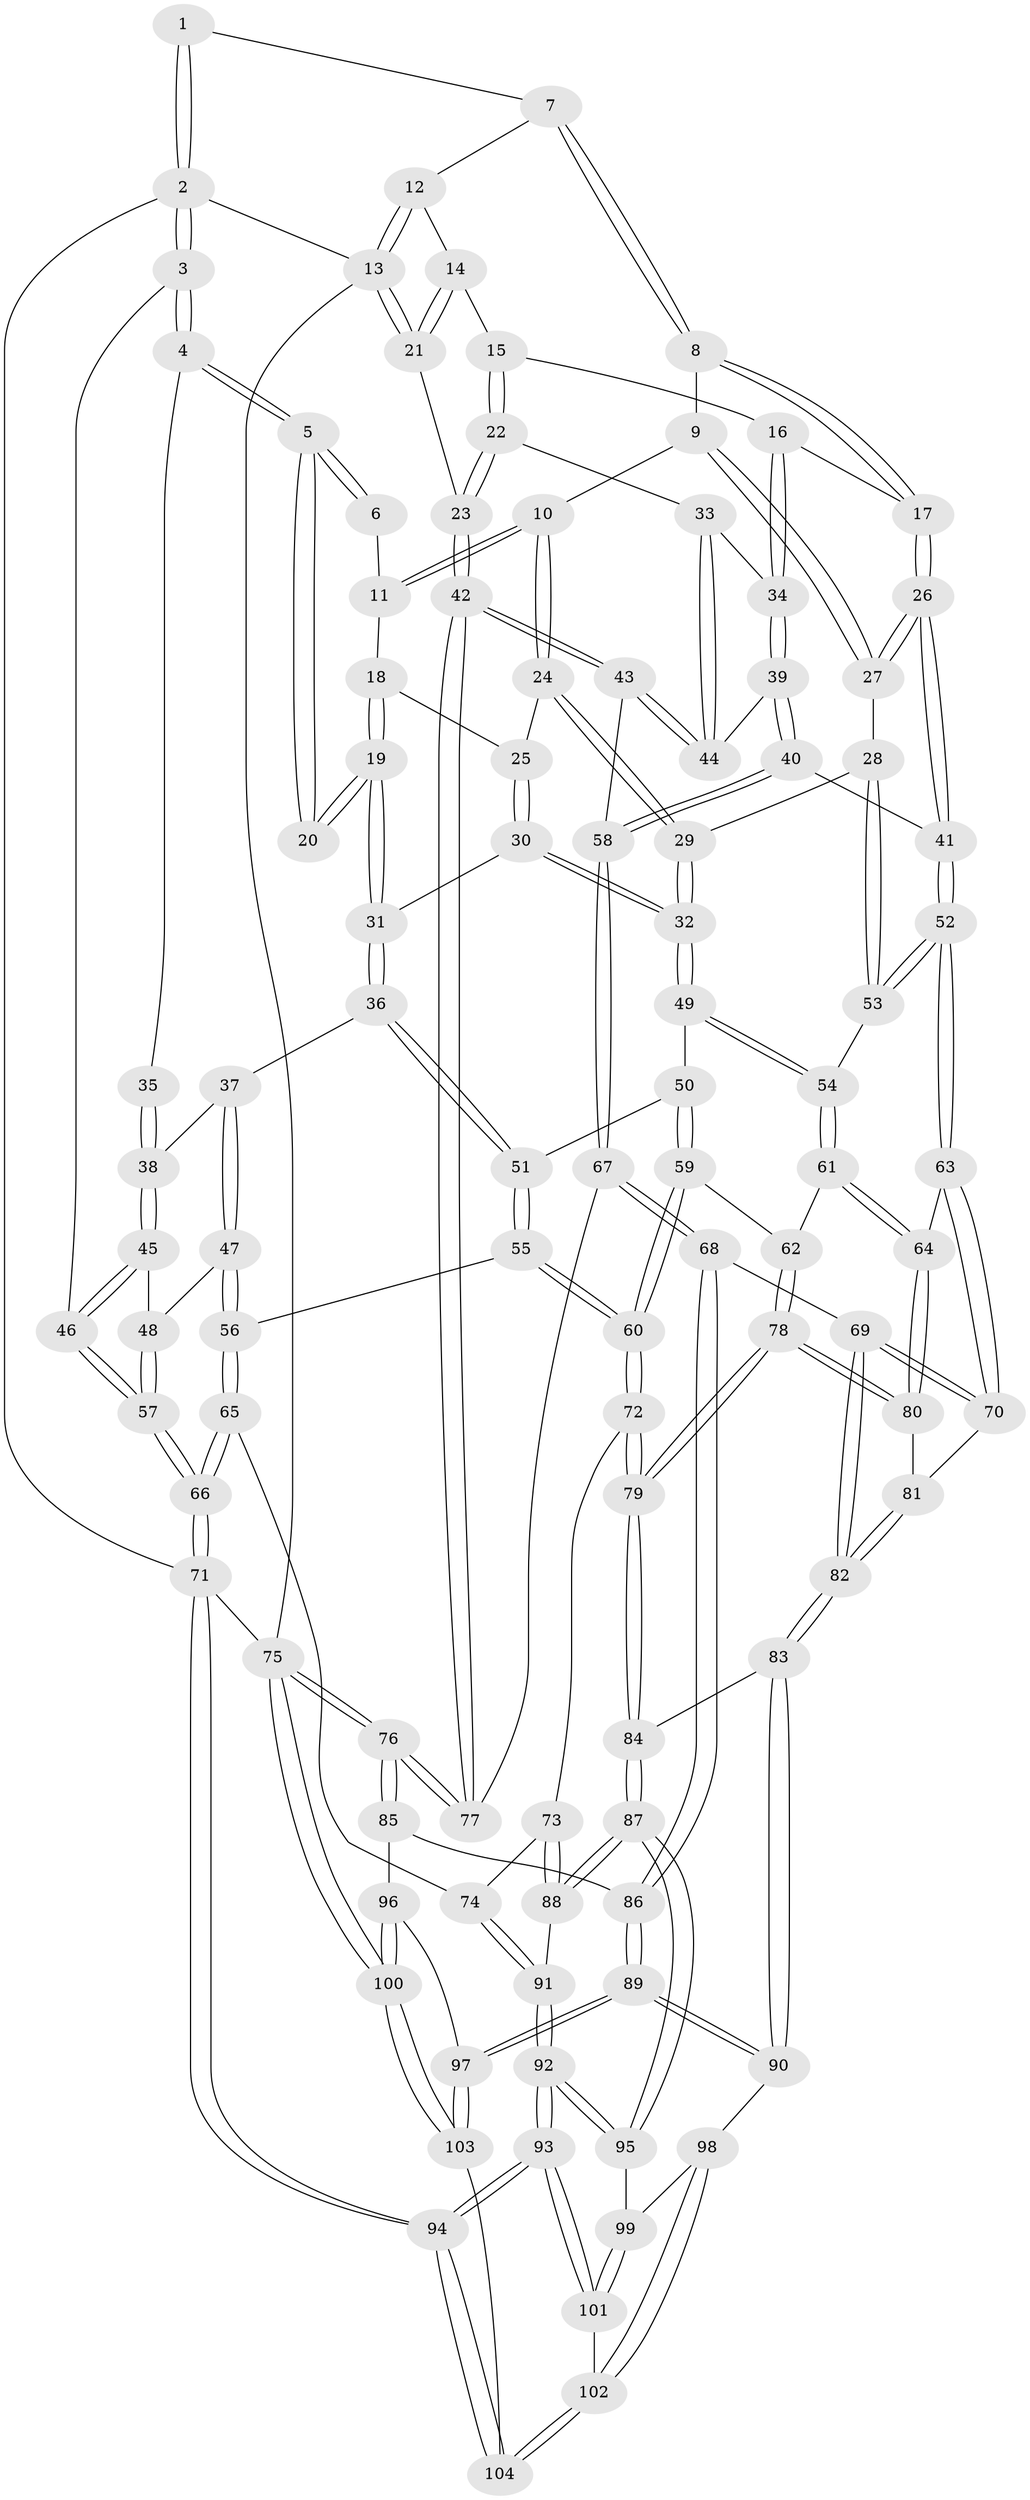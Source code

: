 // Generated by graph-tools (version 1.1) at 2025/03/03/09/25 03:03:26]
// undirected, 104 vertices, 257 edges
graph export_dot {
graph [start="1"]
  node [color=gray90,style=filled];
  1 [pos="+0.43770346359847917+0"];
  2 [pos="+0+0"];
  3 [pos="+0+0"];
  4 [pos="+0+0"];
  5 [pos="+0.27445905074773297+0.06841762691815284"];
  6 [pos="+0.3794443053991482+0"];
  7 [pos="+0.6149751911522617+0"];
  8 [pos="+0.577758847043352+0.1197936793801347"];
  9 [pos="+0.5610636192955921+0.13383903541967443"];
  10 [pos="+0.47885990056222755+0.1748875985389801"];
  11 [pos="+0.400189376118267+0.11044209361410512"];
  12 [pos="+0.6454865178499948+0"];
  13 [pos="+1+0"];
  14 [pos="+0.7955150681957724+0.03566071267370809"];
  15 [pos="+0.8031116089113257+0.06243747451967486"];
  16 [pos="+0.7523644971749635+0.19213480030302052"];
  17 [pos="+0.6579755397803055+0.2079206523607755"];
  18 [pos="+0.3296611460590046+0.17520257064013223"];
  19 [pos="+0.24212006043515794+0.17686044210756172"];
  20 [pos="+0.2288421719829179+0.15982747921856214"];
  21 [pos="+1+0.04606654720990025"];
  22 [pos="+0.9400623695607799+0.18678362983532018"];
  23 [pos="+1+0.21630826689474708"];
  24 [pos="+0.47584096987643143+0.1788836377453492"];
  25 [pos="+0.4021287605628585+0.21035036484079117"];
  26 [pos="+0.6504548025764904+0.33859393571060703"];
  27 [pos="+0.5429733026335004+0.2880217392164051"];
  28 [pos="+0.4965901340267634+0.29819993764030195"];
  29 [pos="+0.4802910193627706+0.29511488681222897"];
  30 [pos="+0.39201208027249157+0.28680089060797703"];
  31 [pos="+0.2518768500182071+0.24710383225641144"];
  32 [pos="+0.41785811292495056+0.3324219106578231"];
  33 [pos="+0.9358643723869479+0.18916430397292408"];
  34 [pos="+0.8083986570984794+0.24793187423543964"];
  35 [pos="+0.18194255365524387+0.15106515933963144"];
  36 [pos="+0.2476715683952278+0.2675592783215816"];
  37 [pos="+0.13220548821278716+0.2961936063300313"];
  38 [pos="+0.07097512447186109+0.24356219407620153"];
  39 [pos="+0.7933864081295392+0.35085101763599513"];
  40 [pos="+0.7831006570003299+0.36203485741466884"];
  41 [pos="+0.6627003538958783+0.3726268443413541"];
  42 [pos="+1+0.31362647791719045"];
  43 [pos="+1+0.3553428638246114"];
  44 [pos="+0.8528270877933273+0.345613418427253"];
  45 [pos="+0.057805816511018536+0.2476606377658001"];
  46 [pos="+0+0.2321866446701151"];
  47 [pos="+0.14203976263729892+0.4049589455001083"];
  48 [pos="+0.09385513222523595+0.3774311361688025"];
  49 [pos="+0.4114487310169851+0.35530052286209374"];
  50 [pos="+0.38280998932520294+0.38281816151705045"];
  51 [pos="+0.2493799008350843+0.3384945605149413"];
  52 [pos="+0.6512441608976203+0.39111393501363"];
  53 [pos="+0.5442091383779286+0.39712170880266856"];
  54 [pos="+0.511696163993015+0.4110904319928118"];
  55 [pos="+0.1958924608727947+0.41188202212404407"];
  56 [pos="+0.1557173447013766+0.4189758633107074"];
  57 [pos="+0+0.37217955868093033"];
  58 [pos="+0.8455045933886511+0.4893578832844787"];
  59 [pos="+0.3810099626843396+0.40116290371098157"];
  60 [pos="+0.2846368201297802+0.5038434855828183"];
  61 [pos="+0.4978697568428983+0.4533465246341866"];
  62 [pos="+0.4346712359143395+0.4914150753986223"];
  63 [pos="+0.647830966792432+0.4893339500171404"];
  64 [pos="+0.5495506356609339+0.5127378662577451"];
  65 [pos="+0.017298546552583876+0.6277933221418965"];
  66 [pos="+0+0.631357702500426"];
  67 [pos="+0.8421145290581815+0.5837374852212474"];
  68 [pos="+0.8379413036460315+0.6041601419505113"];
  69 [pos="+0.774262825228877+0.6002685300657293"];
  70 [pos="+0.6623564267885904+0.5175027515720038"];
  71 [pos="+0+1"];
  72 [pos="+0.2950880448362932+0.5536550828487673"];
  73 [pos="+0.136619901779772+0.6271532871249604"];
  74 [pos="+0.04027595579315822+0.6379432355967157"];
  75 [pos="+1+1"];
  76 [pos="+1+0.6828480473203471"];
  77 [pos="+1+0.3149862379789518"];
  78 [pos="+0.4155999428589015+0.612798055235659"];
  79 [pos="+0.4005808284425516+0.6232650025452133"];
  80 [pos="+0.47022299889338565+0.6057082340588242"];
  81 [pos="+0.5673334615175342+0.6376312114823367"];
  82 [pos="+0.6286102524706934+0.7254565428849034"];
  83 [pos="+0.6246551468688304+0.7537280471869667"];
  84 [pos="+0.391694900851462+0.6729431795206299"];
  85 [pos="+1+0.6871530562245902"];
  86 [pos="+0.8849564811072435+0.6546735066633137"];
  87 [pos="+0.3657521750520406+0.7539344848906242"];
  88 [pos="+0.3350154649121348+0.7425635422057643"];
  89 [pos="+0.7500921227957025+0.8815915914950386"];
  90 [pos="+0.6254912198509439+0.7998825815418243"];
  91 [pos="+0.11108910026735154+0.7393127728006681"];
  92 [pos="+0.19947557932395396+0.9357895460402252"];
  93 [pos="+0.15718821161124935+1"];
  94 [pos="+0.07461592324510706+1"];
  95 [pos="+0.3682151460041244+0.7802180026494323"];
  96 [pos="+0.9417462115751506+0.8261149830410413"];
  97 [pos="+0.7943920350424671+0.9978238788922508"];
  98 [pos="+0.5243463453798672+0.8479197163406964"];
  99 [pos="+0.3936793061312732+0.7978791971805561"];
  100 [pos="+1+1"];
  101 [pos="+0.40801000774657015+0.9382586028082353"];
  102 [pos="+0.5186812906393735+1"];
  103 [pos="+0.829754365081592+1"];
  104 [pos="+0.542298275785792+1"];
  1 -- 2;
  1 -- 2;
  1 -- 7;
  2 -- 3;
  2 -- 3;
  2 -- 13;
  2 -- 71;
  3 -- 4;
  3 -- 4;
  3 -- 46;
  4 -- 5;
  4 -- 5;
  4 -- 35;
  5 -- 6;
  5 -- 6;
  5 -- 20;
  5 -- 20;
  6 -- 11;
  7 -- 8;
  7 -- 8;
  7 -- 12;
  8 -- 9;
  8 -- 17;
  8 -- 17;
  9 -- 10;
  9 -- 27;
  9 -- 27;
  10 -- 11;
  10 -- 11;
  10 -- 24;
  10 -- 24;
  11 -- 18;
  12 -- 13;
  12 -- 13;
  12 -- 14;
  13 -- 21;
  13 -- 21;
  13 -- 75;
  14 -- 15;
  14 -- 21;
  14 -- 21;
  15 -- 16;
  15 -- 22;
  15 -- 22;
  16 -- 17;
  16 -- 34;
  16 -- 34;
  17 -- 26;
  17 -- 26;
  18 -- 19;
  18 -- 19;
  18 -- 25;
  19 -- 20;
  19 -- 20;
  19 -- 31;
  19 -- 31;
  21 -- 23;
  22 -- 23;
  22 -- 23;
  22 -- 33;
  23 -- 42;
  23 -- 42;
  24 -- 25;
  24 -- 29;
  24 -- 29;
  25 -- 30;
  25 -- 30;
  26 -- 27;
  26 -- 27;
  26 -- 41;
  26 -- 41;
  27 -- 28;
  28 -- 29;
  28 -- 53;
  28 -- 53;
  29 -- 32;
  29 -- 32;
  30 -- 31;
  30 -- 32;
  30 -- 32;
  31 -- 36;
  31 -- 36;
  32 -- 49;
  32 -- 49;
  33 -- 34;
  33 -- 44;
  33 -- 44;
  34 -- 39;
  34 -- 39;
  35 -- 38;
  35 -- 38;
  36 -- 37;
  36 -- 51;
  36 -- 51;
  37 -- 38;
  37 -- 47;
  37 -- 47;
  38 -- 45;
  38 -- 45;
  39 -- 40;
  39 -- 40;
  39 -- 44;
  40 -- 41;
  40 -- 58;
  40 -- 58;
  41 -- 52;
  41 -- 52;
  42 -- 43;
  42 -- 43;
  42 -- 77;
  42 -- 77;
  43 -- 44;
  43 -- 44;
  43 -- 58;
  45 -- 46;
  45 -- 46;
  45 -- 48;
  46 -- 57;
  46 -- 57;
  47 -- 48;
  47 -- 56;
  47 -- 56;
  48 -- 57;
  48 -- 57;
  49 -- 50;
  49 -- 54;
  49 -- 54;
  50 -- 51;
  50 -- 59;
  50 -- 59;
  51 -- 55;
  51 -- 55;
  52 -- 53;
  52 -- 53;
  52 -- 63;
  52 -- 63;
  53 -- 54;
  54 -- 61;
  54 -- 61;
  55 -- 56;
  55 -- 60;
  55 -- 60;
  56 -- 65;
  56 -- 65;
  57 -- 66;
  57 -- 66;
  58 -- 67;
  58 -- 67;
  59 -- 60;
  59 -- 60;
  59 -- 62;
  60 -- 72;
  60 -- 72;
  61 -- 62;
  61 -- 64;
  61 -- 64;
  62 -- 78;
  62 -- 78;
  63 -- 64;
  63 -- 70;
  63 -- 70;
  64 -- 80;
  64 -- 80;
  65 -- 66;
  65 -- 66;
  65 -- 74;
  66 -- 71;
  66 -- 71;
  67 -- 68;
  67 -- 68;
  67 -- 77;
  68 -- 69;
  68 -- 86;
  68 -- 86;
  69 -- 70;
  69 -- 70;
  69 -- 82;
  69 -- 82;
  70 -- 81;
  71 -- 94;
  71 -- 94;
  71 -- 75;
  72 -- 73;
  72 -- 79;
  72 -- 79;
  73 -- 74;
  73 -- 88;
  73 -- 88;
  74 -- 91;
  74 -- 91;
  75 -- 76;
  75 -- 76;
  75 -- 100;
  75 -- 100;
  76 -- 77;
  76 -- 77;
  76 -- 85;
  76 -- 85;
  78 -- 79;
  78 -- 79;
  78 -- 80;
  78 -- 80;
  79 -- 84;
  79 -- 84;
  80 -- 81;
  81 -- 82;
  81 -- 82;
  82 -- 83;
  82 -- 83;
  83 -- 84;
  83 -- 90;
  83 -- 90;
  84 -- 87;
  84 -- 87;
  85 -- 86;
  85 -- 96;
  86 -- 89;
  86 -- 89;
  87 -- 88;
  87 -- 88;
  87 -- 95;
  87 -- 95;
  88 -- 91;
  89 -- 90;
  89 -- 90;
  89 -- 97;
  89 -- 97;
  90 -- 98;
  91 -- 92;
  91 -- 92;
  92 -- 93;
  92 -- 93;
  92 -- 95;
  92 -- 95;
  93 -- 94;
  93 -- 94;
  93 -- 101;
  93 -- 101;
  94 -- 104;
  94 -- 104;
  95 -- 99;
  96 -- 97;
  96 -- 100;
  96 -- 100;
  97 -- 103;
  97 -- 103;
  98 -- 99;
  98 -- 102;
  98 -- 102;
  99 -- 101;
  99 -- 101;
  100 -- 103;
  100 -- 103;
  101 -- 102;
  102 -- 104;
  102 -- 104;
  103 -- 104;
}
